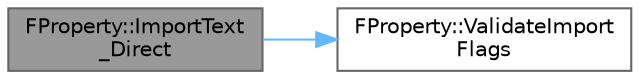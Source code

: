 digraph "FProperty::ImportText_Direct"
{
 // INTERACTIVE_SVG=YES
 // LATEX_PDF_SIZE
  bgcolor="transparent";
  edge [fontname=Helvetica,fontsize=10,labelfontname=Helvetica,labelfontsize=10];
  node [fontname=Helvetica,fontsize=10,shape=box,height=0.2,width=0.4];
  rankdir="LR";
  Node1 [id="Node000001",label="FProperty::ImportText\l_Direct",height=0.2,width=0.4,color="gray40", fillcolor="grey60", style="filled", fontcolor="black",tooltip="Import a text value."];
  Node1 -> Node2 [id="edge1_Node000001_Node000002",color="steelblue1",style="solid",tooltip=" "];
  Node2 [id="Node000002",label="FProperty::ValidateImport\lFlags",height=0.2,width=0.4,color="grey40", fillcolor="white", style="filled",URL="$d9/dbc/classFProperty.html#a2a58e2f5016e69ab1c46fc90e20c72c6",tooltip="Verify that modifying this property's value via ImportText is allowed."];
}
